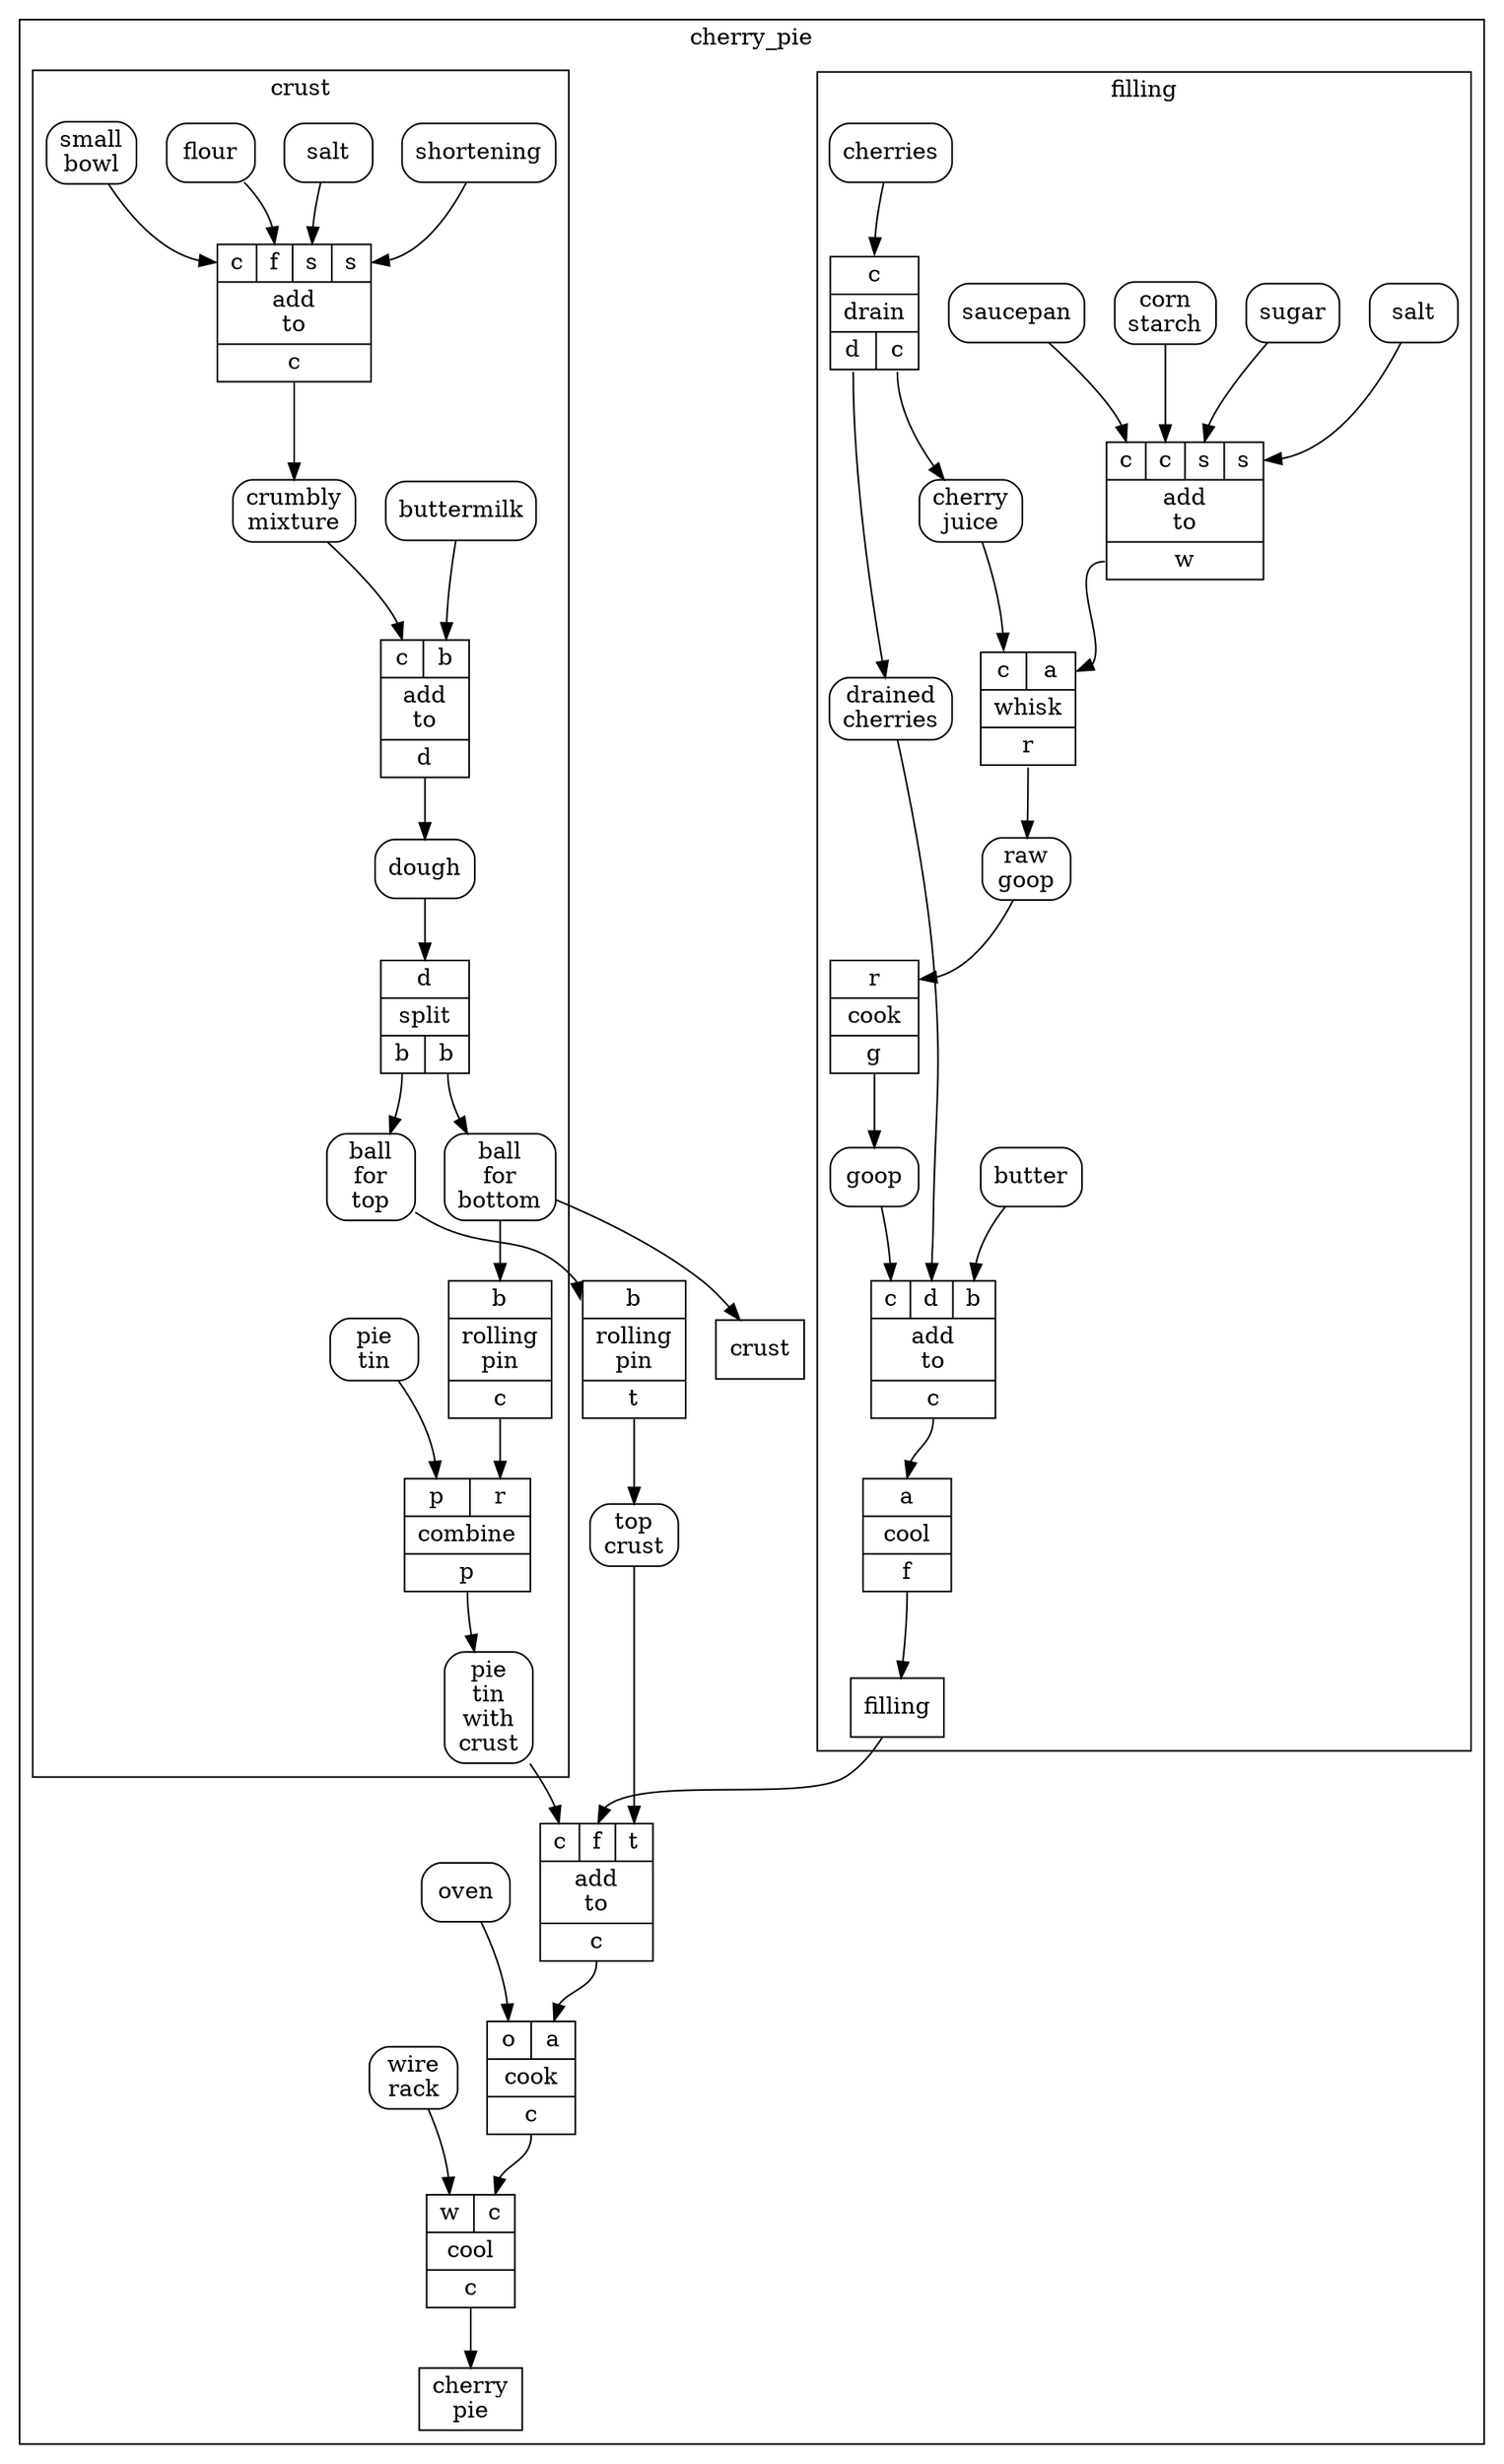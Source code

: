 digraph Warrant {
  rankdir = TB;
  subgraph "cluster_cherry_pie" {
    label = "cherry_pie";
    subgraph "cluster_cherry_pie.crust" {
      label = "crust";
      "cherry_pie.crust.add_to_0"       [ shape = record,label = "{{<container>c|<flour>f|<salt>s|<shortening>s}|add\nto|{<out_crumbly_mixture>c}}" ];
      "cherry_pie.crust.flour"          [ shape = Mrecord,label = "{flour}" ];
      "cherry_pie.crust.salt"           [ shape = Mrecord,label = "{salt}" ];
      "cherry_pie.crust.shortening"     [ shape = Mrecord,label = "{shortening}" ];
      "cherry_pie.crust.small_bowl"     [ shape = Mrecord,label = "{small\nbowl}" ];
      "cherry_pie.crust.crumbly_mixture"[ shape = Mrecord,label = "{crumbly\nmixture}" ];
      "cherry_pie.crust.add_to_6"       [ shape = record,label = "{{<container>c|<buttermilk>b}|add\nto|{<out_dough>d}}" ];
      "cherry_pie.crust.buttermilk"     [ shape = Mrecord,label = "{buttermilk}" ];
      "cherry_pie.crust.dough"          [ shape = Mrecord,label = "{dough}" ];
      "cherry_pie.crust.split_9"        [ shape = record,label = "{{<dough>d}|split|{<out_ball_for_top>b|<out_ball_for_bottom>b}}" ];
      "cherry_pie.crust.ball_for_top"   [ shape = Mrecord,label = "{ball\nfor\ntop}" ];
      "cherry_pie.crust.ball_for_bottom"[ shape = Mrecord,label = "{ball\nfor\nbottom}" ];
      "cherry_pie.crust.rolling_pin_12" [ shape = record,label = "{{<ball_for_bottom>b}|rolling\npin|{<out_combine_13>c}}" ];
      "cherry_pie.crust.combine_13"     [ shape = record,label = "{{<pie_tin>p|<rolling_pin_12>r}|combine|{<out_pie_tin_with_crust>p}}" ];
      "cherry_pie.crust.pie_tin"        [ shape = Mrecord,label = "{pie\ntin}" ];
      "cherry_pie.crust.pie_tin_with_crust"[ shape = Mrecord,label = "{pie\ntin\nwith\ncrust}" ];
      "cherry_pie.crust.flour" -> "cherry_pie.crust.add_to_0":flour;
      "cherry_pie.crust.salt" -> "cherry_pie.crust.add_to_0":salt;
      "cherry_pie.crust.shortening" -> "cherry_pie.crust.add_to_0":shortening;
      "cherry_pie.crust.small_bowl" -> "cherry_pie.crust.add_to_0":container;
      "cherry_pie.crust.add_to_0":out_crumbly_mixture -> "cherry_pie.crust.crumbly_mixture";
      "cherry_pie.crust.crumbly_mixture" -> "cherry_pie.crust.add_to_6":container;
      "cherry_pie.crust.buttermilk" -> "cherry_pie.crust.add_to_6":buttermilk;
      "cherry_pie.crust.add_to_6":out_dough -> "cherry_pie.crust.dough";
      "cherry_pie.crust.dough" -> "cherry_pie.crust.split_9":dough;
      "cherry_pie.crust.split_9":out_ball_for_top -> "cherry_pie.crust.ball_for_top";
      "cherry_pie.crust.split_9":out_ball_for_bottom -> "cherry_pie.crust.ball_for_bottom";
      "cherry_pie.crust.ball_for_bottom" -> "cherry_pie.crust.rolling_pin_12":ball_for_bottom;
      "cherry_pie.crust.pie_tin" -> "cherry_pie.crust.combine_13":pie_tin;
      "cherry_pie.crust.rolling_pin_12":out_combine_13 -> "cherry_pie.crust.combine_13":rolling_pin_12;
      "cherry_pie.crust.combine_13":out_pie_tin_with_crust -> "cherry_pie.crust.pie_tin_with_crust";
    }
    "cherry_pie.crust"                  [ shape = record,label = "{crust}" ];
    subgraph "cluster_cherry_pie.filling" {
      label = "filling";
      "cherry_pie.filling.drain_0"      [ shape = record,label = "{{<cherries>c}|drain|{<out_drained_cherries>d|<out_cherry_juice>c}}" ];
      "cherry_pie.filling.cherries"     [ shape = Mrecord,label = "{cherries}" ];
      "cherry_pie.filling.drained_cherries"[ shape = Mrecord,label = "{drained\ncherries}" ];
      "cherry_pie.filling.cherry_juice" [ shape = Mrecord,label = "{cherry\njuice}" ];
      "cherry_pie.filling.add_to_4"     [ shape = record,label = "{{<container>c|<corn_starch>c|<sugar>s|<salt>s}|add\nto|{<out_whisk_9>w}}" ];
      "cherry_pie.filling.corn_starch"  [ shape = Mrecord,label = "{corn\nstarch}" ];
      "cherry_pie.filling.sugar"        [ shape = Mrecord,label = "{sugar}" ];
      "cherry_pie.filling.salt"         [ shape = Mrecord,label = "{salt}" ];
      "cherry_pie.filling.saucepan"     [ shape = Mrecord,label = "{saucepan}" ];
      "cherry_pie.filling.whisk_9"      [ shape = record,label = "{{<cherry_juice>c|<add_to_4>a}|whisk|{<out_raw_goop>r}}" ];
      "cherry_pie.filling.raw_goop"     [ shape = Mrecord,label = "{raw\ngoop}" ];
      "cherry_pie.filling.cook_11"      [ shape = record,label = "{{<raw_goop>r}|cook|{<out_goop>g}}" ];
      "cherry_pie.filling.goop"         [ shape = Mrecord,label = "{goop}" ];
      "cherry_pie.filling.add_to_13"    [ shape = record,label = "{{<container>c|<drained_cherries>d|<butter>b}|add\nto|{<out_cool_15>c}}" ];
      "cherry_pie.filling.butter"       [ shape = Mrecord,label = "{butter}" ];
      "cherry_pie.filling.cool_15"      [ shape = record,label = "{{<add_to_13>a}|cool|{<out_filling>f}}" ];
      "cherry_pie.filling.cherries" -> "cherry_pie.filling.drain_0":cherries;
      "cherry_pie.filling.drain_0":out_drained_cherries -> "cherry_pie.filling.drained_cherries";
      "cherry_pie.filling.drain_0":out_cherry_juice -> "cherry_pie.filling.cherry_juice";
      "cherry_pie.filling.corn_starch" -> "cherry_pie.filling.add_to_4":corn_starch;
      "cherry_pie.filling.sugar" -> "cherry_pie.filling.add_to_4":sugar;
      "cherry_pie.filling.salt" -> "cherry_pie.filling.add_to_4":salt;
      "cherry_pie.filling.saucepan" -> "cherry_pie.filling.add_to_4":container;
      "cherry_pie.filling.cherry_juice" -> "cherry_pie.filling.whisk_9":cherry_juice;
      "cherry_pie.filling.add_to_4":out_whisk_9 -> "cherry_pie.filling.whisk_9":add_to_4;
      "cherry_pie.filling.whisk_9":out_raw_goop -> "cherry_pie.filling.raw_goop";
      "cherry_pie.filling.raw_goop" -> "cherry_pie.filling.cook_11":raw_goop;
      "cherry_pie.filling.cook_11":out_goop -> "cherry_pie.filling.goop";
      "cherry_pie.filling.drained_cherries" -> "cherry_pie.filling.add_to_13":drained_cherries;
      "cherry_pie.filling.butter" -> "cherry_pie.filling.add_to_13":butter;
      "cherry_pie.filling.goop" -> "cherry_pie.filling.add_to_13":container;
      "cherry_pie.filling.add_to_13":out_cool_15 -> "cherry_pie.filling.cool_15":add_to_13;
      "cherry_pie.filling.cool_15":out_filling -> "cherry_pie.filling";
    }
    "cherry_pie.filling"                [ shape = record,label = "{filling}" ];
    "cherry_pie.rolling_pin_2"          [ shape = record,label = "{{<ball_for_top>b}|rolling\npin|{<out_top_crust>t}}" ];
    "cherry_pie.top_crust"              [ shape = Mrecord,label = "{top\ncrust}" ];
    "cherry_pie.add_to_4"               [ shape = record,label = "{{<container>c|<filling>f|<top_crust>t}|add\nto|{<out_cook_5>c}}" ];
    "cherry_pie.cook_5"                 [ shape = record,label = "{{<oven>o|<add_to_4>a}|cook|{<out_cool_7>c}}" ];
    "cherry_pie.oven"                   [ shape = Mrecord,label = "{oven}" ];
    "cherry_pie.cool_7"                 [ shape = record,label = "{{<wire_rack>w|<cook_5>c}|cool|{<out_cherry_pie>c}}" ];
    "cherry_pie.wire_rack"              [ shape = Mrecord,label = "{wire\nrack}" ];
    "cherry_pie.crust.ball_for_bottom" -> "cherry_pie.crust";
    "cherry_pie.crust.pie_tin_with_crust" -> "cherry_pie.add_to_4":container;
    "cherry_pie.crust.ball_for_top" -> "cherry_pie.rolling_pin_2":ball_for_top;
    "cherry_pie.rolling_pin_2":out_top_crust -> "cherry_pie.top_crust";
    "cherry_pie.filling" -> "cherry_pie.add_to_4":filling;
    "cherry_pie.top_crust" -> "cherry_pie.add_to_4":top_crust;
    "cherry_pie.oven" -> "cherry_pie.cook_5":oven;
    "cherry_pie.add_to_4":out_cook_5 -> "cherry_pie.cook_5":add_to_4;
    "cherry_pie.wire_rack" -> "cherry_pie.cool_7":wire_rack;
    "cherry_pie.cook_5":out_cool_7 -> "cherry_pie.cool_7":cook_5;
    "cherry_pie.cool_7":out_cherry_pie -> "cherry_pie";
  }
  "cherry_pie"                          [ shape = record,label = "{cherry\npie}" ];
}
